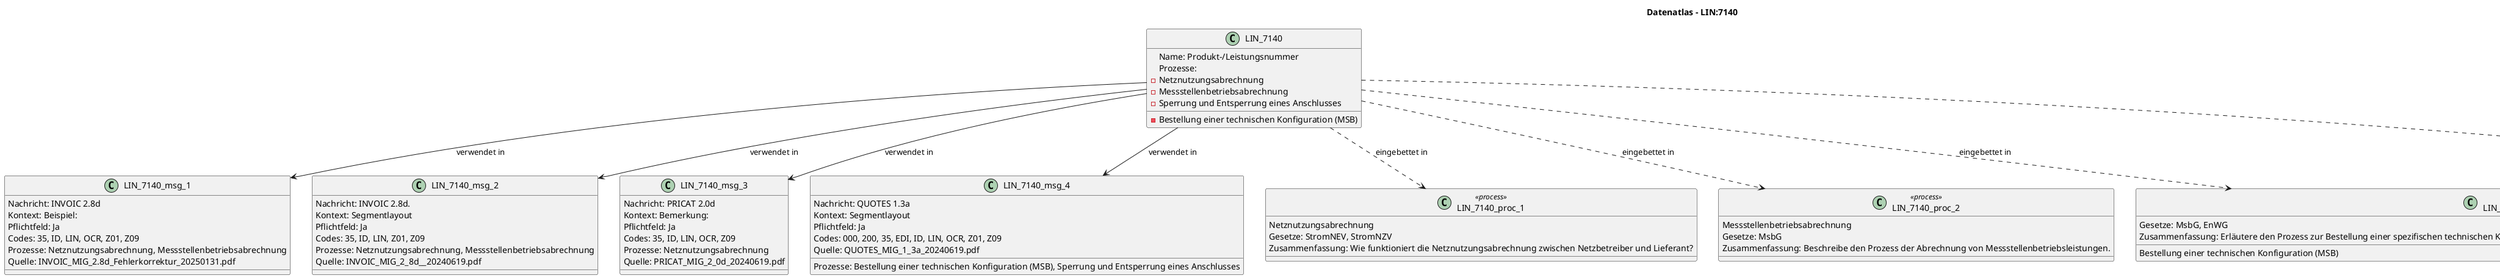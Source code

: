 @startuml
title Datenatlas – LIN:7140
class LIN_7140 {
  Name: Produkt-/Leistungsnummer
  Prozesse:
    - Netznutzungsabrechnung
    - Messstellenbetriebsabrechnung
    - Bestellung einer technischen Konfiguration (MSB)
    - Sperrung und Entsperrung eines Anschlusses
}
class LIN_7140_msg_1 {
  Nachricht: INVOIC 2.8d
  Kontext: Beispiel:
  Pflichtfeld: Ja
  Codes: 35, ID, LIN, OCR, Z01, Z09
  Prozesse: Netznutzungsabrechnung, Messstellenbetriebsabrechnung
  Quelle: INVOIC_MIG_2.8d_Fehlerkorrektur_20250131.pdf
}
LIN_7140 --> LIN_7140_msg_1 : verwendet in
class LIN_7140_msg_2 {
  Nachricht: INVOIC 2.8d.
  Kontext: Segmentlayout
  Pflichtfeld: Ja
  Codes: 35, ID, LIN, Z01, Z09
  Prozesse: Netznutzungsabrechnung, Messstellenbetriebsabrechnung
  Quelle: INVOIC_MIG_2_8d__20240619.pdf
}
LIN_7140 --> LIN_7140_msg_2 : verwendet in
class LIN_7140_msg_3 {
  Nachricht: PRICAT 2.0d
  Kontext: Bemerkung:
  Pflichtfeld: Ja
  Codes: 35, ID, LIN, OCR, Z09
  Prozesse: Netznutzungsabrechnung
  Quelle: PRICAT_MIG_2_0d_20240619.pdf
}
LIN_7140 --> LIN_7140_msg_3 : verwendet in
class LIN_7140_msg_4 {
  Nachricht: QUOTES 1.3a
  Kontext: Segmentlayout
  Pflichtfeld: Ja
  Codes: 000, 200, 35, EDI, ID, LIN, OCR, Z01, Z09
  Prozesse: Bestellung einer technischen Konfiguration (MSB), Sperrung und Entsperrung eines Anschlusses
  Quelle: QUOTES_MIG_1_3a_20240619.pdf
}
LIN_7140 --> LIN_7140_msg_4 : verwendet in
class LIN_7140_proc_1 <<process>> {
  Netznutzungsabrechnung
  Gesetze: StromNEV, StromNZV
  Zusammenfassung: Wie funktioniert die Netznutzungsabrechnung zwischen Netzbetreiber und Lieferant?
}
LIN_7140 ..> LIN_7140_proc_1 : eingebettet in
class LIN_7140_proc_2 <<process>> {
  Messstellenbetriebsabrechnung
  Gesetze: MsbG
  Zusammenfassung: Beschreibe den Prozess der Abrechnung von Messstellenbetriebsleistungen.
}
LIN_7140 ..> LIN_7140_proc_2 : eingebettet in
class LIN_7140_proc_3 <<process>> {
  Bestellung einer technischen Konfiguration (MSB)
  Gesetze: MsbG, EnWG
  Zusammenfassung: Erläutere den Prozess zur Bestellung einer spezifischen technischen Konfiguration bei einem Messstellenbetreiber, beispielsweise für ein intelligentes Messsystem.
}
LIN_7140 ..> LIN_7140_proc_3 : eingebettet in
class LIN_7140_proc_4 <<process>> {
  Sperrung und Entsperrung eines Anschlusses
  Gesetze: StromGVV
  Zusammenfassung: Beschreibe den End-to-End-Prozess für die Sperrung und Wiederherstellung eines Netzanschlusses.
}
LIN_7140 ..> LIN_7140_proc_4 : eingebettet in
@enduml
